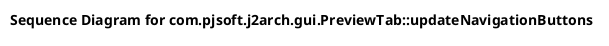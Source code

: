 @startuml
title Sequence Diagram for com.pjsoft.j2arch.gui.PreviewTab::updateNavigationButtons
@enduml